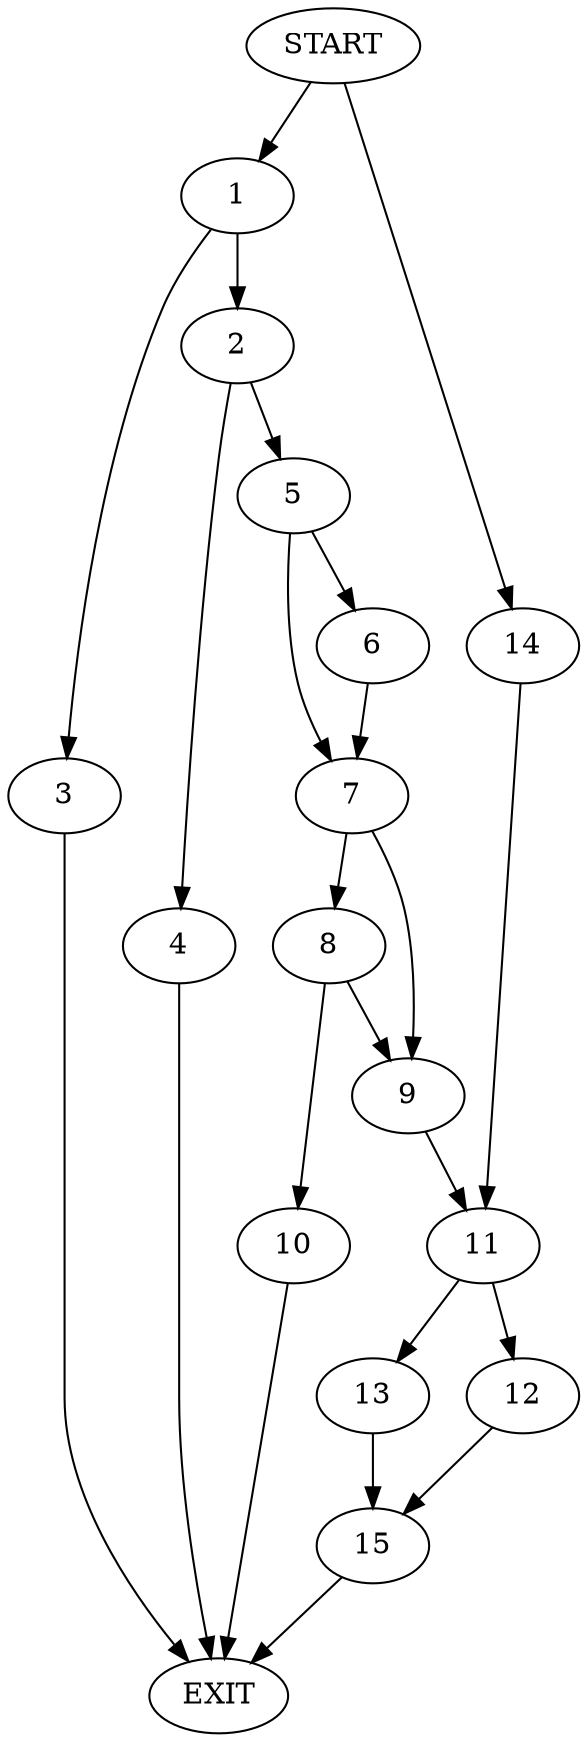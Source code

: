 digraph {
0 [label="START"]
16 [label="EXIT"]
0 -> 1
1 -> 2
1 -> 3
2 -> 4
2 -> 5
3 -> 16
4 -> 16
5 -> 6
5 -> 7
6 -> 7
7 -> 8
7 -> 9
8 -> 10
8 -> 9
9 -> 11
10 -> 16
11 -> 12
11 -> 13
0 -> 14
14 -> 11
12 -> 15
13 -> 15
15 -> 16
}
